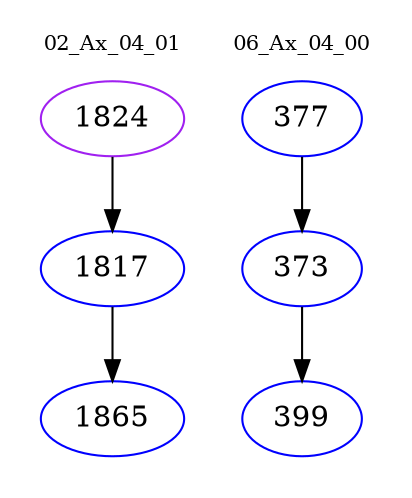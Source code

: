 digraph{
subgraph cluster_0 {
color = white
label = "02_Ax_04_01";
fontsize=10;
T0_1824 [label="1824", color="purple"]
T0_1824 -> T0_1817 [color="black"]
T0_1817 [label="1817", color="blue"]
T0_1817 -> T0_1865 [color="black"]
T0_1865 [label="1865", color="blue"]
}
subgraph cluster_1 {
color = white
label = "06_Ax_04_00";
fontsize=10;
T1_377 [label="377", color="blue"]
T1_377 -> T1_373 [color="black"]
T1_373 [label="373", color="blue"]
T1_373 -> T1_399 [color="black"]
T1_399 [label="399", color="blue"]
}
}
